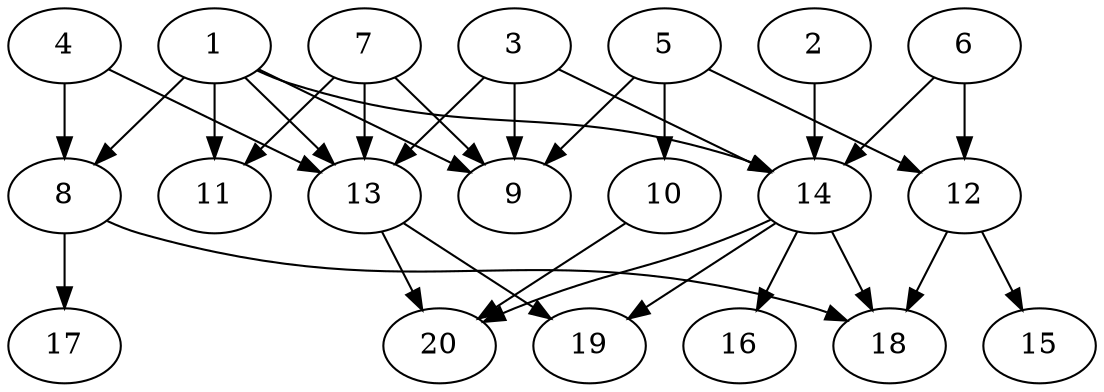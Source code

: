 // DAG automatically generated by daggen at Wed Jul 24 22:02:40 2019
// ./daggen --dot -n 20 --ccr 0.5 --fat 0.6 --regular 0.5 --density 0.5 --mindata 5242880 --maxdata 52428800 
digraph G {
  1 [size="70639616", alpha="0.02", expect_size="35319808"] 
  1 -> 8 [size ="35319808"]
  1 -> 9 [size ="35319808"]
  1 -> 11 [size ="35319808"]
  1 -> 13 [size ="35319808"]
  1 -> 14 [size ="35319808"]
  2 [size="89808896", alpha="0.09", expect_size="44904448"] 
  2 -> 14 [size ="44904448"]
  3 [size="34048000", alpha="0.20", expect_size="17024000"] 
  3 -> 9 [size ="17024000"]
  3 -> 13 [size ="17024000"]
  3 -> 14 [size ="17024000"]
  4 [size="85819392", alpha="0.19", expect_size="42909696"] 
  4 -> 8 [size ="42909696"]
  4 -> 13 [size ="42909696"]
  5 [size="26648576", alpha="0.05", expect_size="13324288"] 
  5 -> 9 [size ="13324288"]
  5 -> 10 [size ="13324288"]
  5 -> 12 [size ="13324288"]
  6 [size="73246720", alpha="0.02", expect_size="36623360"] 
  6 -> 12 [size ="36623360"]
  6 -> 14 [size ="36623360"]
  7 [size="27691008", alpha="0.08", expect_size="13845504"] 
  7 -> 9 [size ="13845504"]
  7 -> 11 [size ="13845504"]
  7 -> 13 [size ="13845504"]
  8 [size="49303552", alpha="0.19", expect_size="24651776"] 
  8 -> 17 [size ="24651776"]
  8 -> 18 [size ="24651776"]
  9 [size="49070080", alpha="0.03", expect_size="24535040"] 
  10 [size="81444864", alpha="0.19", expect_size="40722432"] 
  10 -> 20 [size ="40722432"]
  11 [size="58163200", alpha="0.15", expect_size="29081600"] 
  12 [size="68014080", alpha="0.16", expect_size="34007040"] 
  12 -> 15 [size ="34007040"]
  12 -> 18 [size ="34007040"]
  13 [size="16678912", alpha="0.11", expect_size="8339456"] 
  13 -> 19 [size ="8339456"]
  13 -> 20 [size ="8339456"]
  14 [size="15251456", alpha="0.12", expect_size="7625728"] 
  14 -> 16 [size ="7625728"]
  14 -> 18 [size ="7625728"]
  14 -> 19 [size ="7625728"]
  14 -> 20 [size ="7625728"]
  15 [size="103073792", alpha="0.17", expect_size="51536896"] 
  16 [size="34138112", alpha="0.02", expect_size="17069056"] 
  17 [size="42496000", alpha="0.00", expect_size="21248000"] 
  18 [size="80269312", alpha="0.01", expect_size="40134656"] 
  19 [size="75032576", alpha="0.18", expect_size="37516288"] 
  20 [size="88137728", alpha="0.12", expect_size="44068864"] 
}
